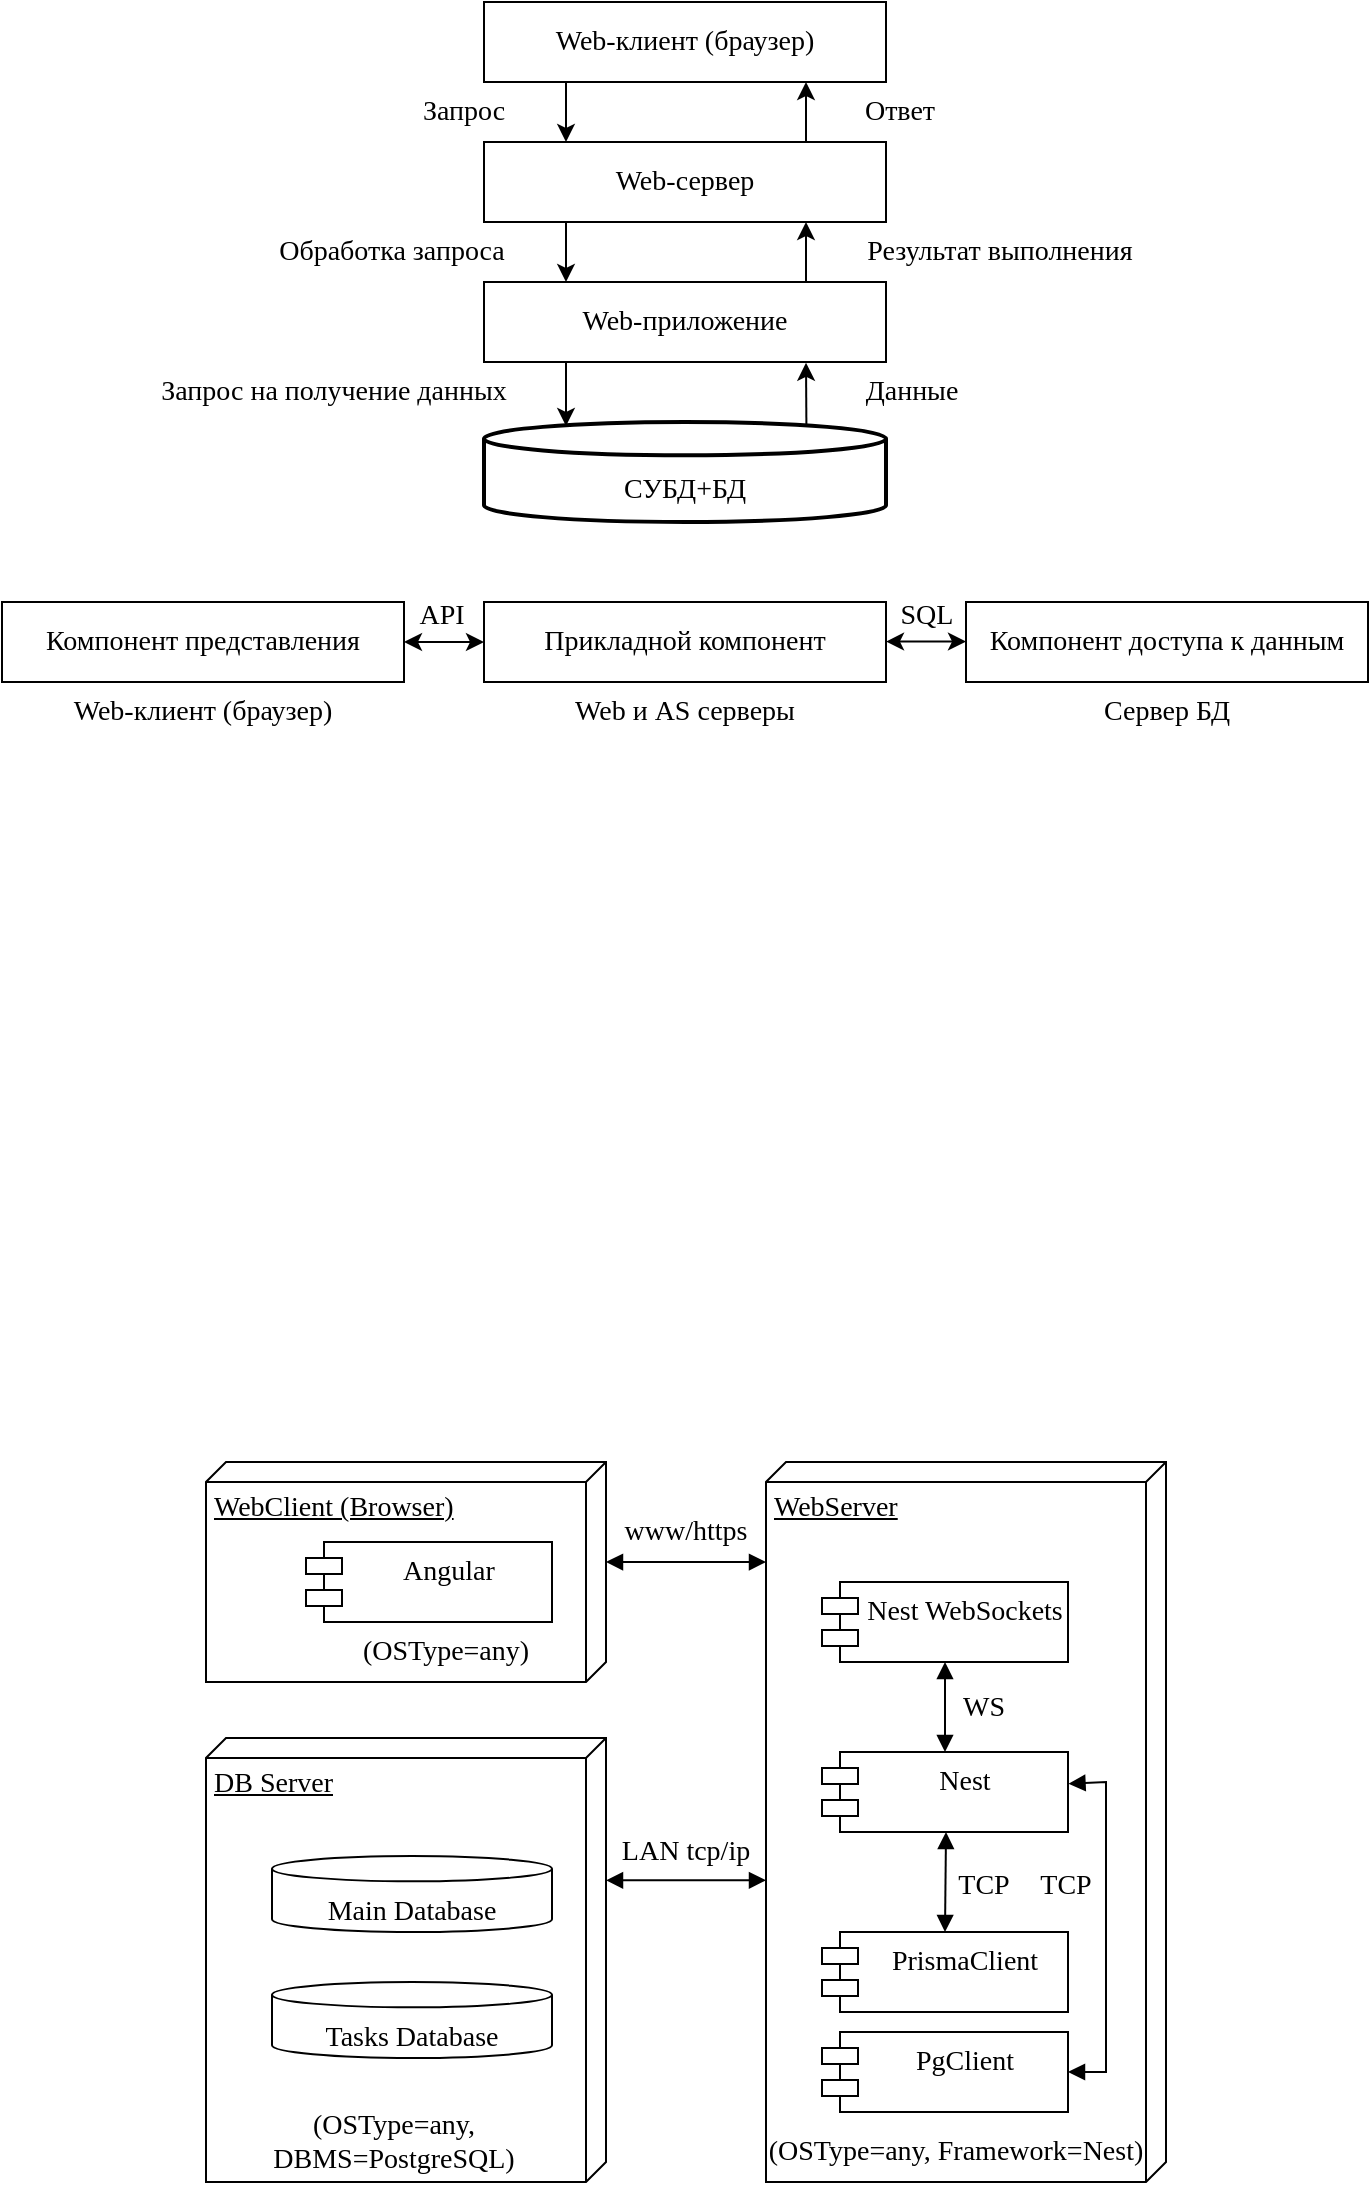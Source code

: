 <mxfile version="21.3.0" type="device">
  <diagram name="Страница 1" id="TZW22sQ7FZuwXQgcL7su">
    <mxGraphModel dx="1195" dy="657" grid="0" gridSize="10" guides="1" tooltips="1" connect="1" arrows="1" fold="1" page="1" pageScale="1" pageWidth="827" pageHeight="1169" math="0" shadow="0">
      <root>
        <mxCell id="0" />
        <mxCell id="1" parent="0" />
        <mxCell id="z5t8IHFIO30qfRczuExm-2" value="&lt;br style=&quot;font-size: 14px;&quot;&gt;СУБД+БД" style="strokeWidth=2;html=1;shape=mxgraph.flowchart.database;whiteSpace=wrap;fontFamily=Times New Roman;fontSize=14;" parent="1" vertex="1">
          <mxGeometry x="319" y="670" width="201" height="50" as="geometry" />
        </mxCell>
        <mxCell id="z5t8IHFIO30qfRczuExm-5" value="Web-приложение" style="rounded=0;whiteSpace=wrap;html=1;fontFamily=Times New Roman;fontSize=14;" parent="1" vertex="1">
          <mxGeometry x="319" y="600" width="201" height="40" as="geometry" />
        </mxCell>
        <mxCell id="z5t8IHFIO30qfRczuExm-6" value="Web-сервер" style="rounded=0;whiteSpace=wrap;html=1;fontFamily=Times New Roman;fontSize=14;" parent="1" vertex="1">
          <mxGeometry x="319" y="530" width="201" height="40" as="geometry" />
        </mxCell>
        <mxCell id="z5t8IHFIO30qfRczuExm-7" value="Web-клиент (браузер)" style="rounded=0;whiteSpace=wrap;html=1;fontFamily=Times New Roman;fontSize=14;" parent="1" vertex="1">
          <mxGeometry x="319" y="460" width="201" height="40" as="geometry" />
        </mxCell>
        <mxCell id="z5t8IHFIO30qfRczuExm-8" value="" style="endArrow=classic;html=1;rounded=0;exitX=0.802;exitY=0.031;exitDx=0;exitDy=0;exitPerimeter=0;entryX=0.801;entryY=1.01;entryDx=0;entryDy=0;entryPerimeter=0;" parent="1" source="z5t8IHFIO30qfRczuExm-2" target="z5t8IHFIO30qfRczuExm-5" edge="1">
          <mxGeometry width="50" height="50" relative="1" as="geometry">
            <mxPoint x="390" y="620" as="sourcePoint" />
            <mxPoint x="440" y="570" as="targetPoint" />
          </mxGeometry>
        </mxCell>
        <mxCell id="z5t8IHFIO30qfRczuExm-9" value="" style="endArrow=classic;html=1;rounded=0;exitX=0.802;exitY=0.031;exitDx=0;exitDy=0;exitPerimeter=0;entryX=0.801;entryY=1.01;entryDx=0;entryDy=0;entryPerimeter=0;" parent="1" edge="1">
          <mxGeometry width="50" height="50" relative="1" as="geometry">
            <mxPoint x="360" y="640" as="sourcePoint" />
            <mxPoint x="360" y="672" as="targetPoint" />
          </mxGeometry>
        </mxCell>
        <mxCell id="z5t8IHFIO30qfRczuExm-10" value="" style="endArrow=classic;html=1;rounded=0;" parent="1" edge="1">
          <mxGeometry width="50" height="50" relative="1" as="geometry">
            <mxPoint x="480" y="600" as="sourcePoint" />
            <mxPoint x="480" y="570" as="targetPoint" />
          </mxGeometry>
        </mxCell>
        <mxCell id="z5t8IHFIO30qfRczuExm-11" value="" style="endArrow=classic;html=1;rounded=0;" parent="1" edge="1">
          <mxGeometry width="50" height="50" relative="1" as="geometry">
            <mxPoint x="480" y="530" as="sourcePoint" />
            <mxPoint x="480" y="500" as="targetPoint" />
          </mxGeometry>
        </mxCell>
        <mxCell id="z5t8IHFIO30qfRczuExm-12" value="" style="endArrow=classic;html=1;rounded=0;" parent="1" edge="1">
          <mxGeometry width="50" height="50" relative="1" as="geometry">
            <mxPoint x="360" y="570" as="sourcePoint" />
            <mxPoint x="360" y="600" as="targetPoint" />
          </mxGeometry>
        </mxCell>
        <mxCell id="z5t8IHFIO30qfRczuExm-13" value="" style="endArrow=classic;html=1;rounded=0;" parent="1" edge="1">
          <mxGeometry width="50" height="50" relative="1" as="geometry">
            <mxPoint x="360" y="500" as="sourcePoint" />
            <mxPoint x="360" y="530" as="targetPoint" />
          </mxGeometry>
        </mxCell>
        <mxCell id="z5t8IHFIO30qfRczuExm-14" value="Запрос" style="text;html=1;strokeColor=none;fillColor=none;align=center;verticalAlign=middle;whiteSpace=wrap;rounded=0;fontFamily=Times New Roman;fontSize=14;" parent="1" vertex="1">
          <mxGeometry x="279" y="500" width="60" height="30" as="geometry" />
        </mxCell>
        <mxCell id="z5t8IHFIO30qfRczuExm-15" value="Обработка запроса" style="text;html=1;strokeColor=none;fillColor=none;align=center;verticalAlign=middle;whiteSpace=wrap;rounded=0;fontFamily=Times New Roman;fontSize=14;" parent="1" vertex="1">
          <mxGeometry x="203" y="570" width="140" height="30" as="geometry" />
        </mxCell>
        <mxCell id="z5t8IHFIO30qfRczuExm-16" value="Запрос на получение данных" style="text;html=1;strokeColor=none;fillColor=none;align=center;verticalAlign=middle;whiteSpace=wrap;rounded=0;fontFamily=Times New Roman;fontSize=14;" parent="1" vertex="1">
          <mxGeometry x="149" y="640" width="190" height="30" as="geometry" />
        </mxCell>
        <mxCell id="z5t8IHFIO30qfRczuExm-17" value="Данные" style="text;html=1;strokeColor=none;fillColor=none;align=center;verticalAlign=middle;whiteSpace=wrap;rounded=0;fontFamily=Times New Roman;fontSize=14;" parent="1" vertex="1">
          <mxGeometry x="438" y="640" width="190" height="30" as="geometry" />
        </mxCell>
        <mxCell id="z5t8IHFIO30qfRczuExm-18" value="Результат выполнения" style="text;html=1;strokeColor=none;fillColor=none;align=center;verticalAlign=middle;whiteSpace=wrap;rounded=0;fontFamily=Times New Roman;fontSize=14;" parent="1" vertex="1">
          <mxGeometry x="482" y="570" width="190" height="30" as="geometry" />
        </mxCell>
        <mxCell id="z5t8IHFIO30qfRczuExm-19" value="Ответ" style="text;html=1;strokeColor=none;fillColor=none;align=center;verticalAlign=middle;whiteSpace=wrap;rounded=0;fontFamily=Times New Roman;fontSize=14;" parent="1" vertex="1">
          <mxGeometry x="488" y="500" width="78" height="30" as="geometry" />
        </mxCell>
        <mxCell id="z5t8IHFIO30qfRczuExm-20" value="Компонент представления" style="rounded=0;whiteSpace=wrap;html=1;fontFamily=Times New Roman;fontSize=14;" parent="1" vertex="1">
          <mxGeometry x="78" y="760" width="201" height="40" as="geometry" />
        </mxCell>
        <mxCell id="z5t8IHFIO30qfRczuExm-22" value="Прикладной компонент" style="rounded=0;whiteSpace=wrap;html=1;fontFamily=Times New Roman;fontSize=14;" parent="1" vertex="1">
          <mxGeometry x="319" y="760" width="201" height="40" as="geometry" />
        </mxCell>
        <mxCell id="z5t8IHFIO30qfRczuExm-23" value="Компонент доступа к данным" style="rounded=0;whiteSpace=wrap;html=1;fontFamily=Times New Roman;fontSize=14;" parent="1" vertex="1">
          <mxGeometry x="560" y="760" width="201" height="40" as="geometry" />
        </mxCell>
        <mxCell id="z5t8IHFIO30qfRczuExm-24" value="Web-клиент (браузер)" style="text;html=1;strokeColor=none;fillColor=none;align=center;verticalAlign=middle;whiteSpace=wrap;rounded=0;fontFamily=Times New Roman;fontSize=14;" parent="1" vertex="1">
          <mxGeometry x="78" y="800" width="201" height="30" as="geometry" />
        </mxCell>
        <mxCell id="z5t8IHFIO30qfRczuExm-25" value="Web и AS серверы" style="text;html=1;strokeColor=none;fillColor=none;align=center;verticalAlign=middle;whiteSpace=wrap;rounded=0;fontFamily=Times New Roman;fontSize=14;" parent="1" vertex="1">
          <mxGeometry x="319" y="800" width="201" height="30" as="geometry" />
        </mxCell>
        <mxCell id="z5t8IHFIO30qfRczuExm-26" value="Сервер БД" style="text;html=1;strokeColor=none;fillColor=none;align=center;verticalAlign=middle;whiteSpace=wrap;rounded=0;fontFamily=Times New Roman;fontSize=14;" parent="1" vertex="1">
          <mxGeometry x="560" y="800" width="201" height="30" as="geometry" />
        </mxCell>
        <mxCell id="z5t8IHFIO30qfRczuExm-27" value="" style="endArrow=classic;startArrow=classic;html=1;rounded=0;exitX=1;exitY=0.5;exitDx=0;exitDy=0;entryX=0;entryY=0.5;entryDx=0;entryDy=0;" parent="1" source="z5t8IHFIO30qfRczuExm-20" target="z5t8IHFIO30qfRczuExm-22" edge="1">
          <mxGeometry width="50" height="50" relative="1" as="geometry">
            <mxPoint x="360" y="770" as="sourcePoint" />
            <mxPoint x="410" y="720" as="targetPoint" />
          </mxGeometry>
        </mxCell>
        <mxCell id="z5t8IHFIO30qfRczuExm-28" value="" style="endArrow=classic;startArrow=classic;html=1;rounded=0;exitX=1;exitY=0.5;exitDx=0;exitDy=0;entryX=0;entryY=0.5;entryDx=0;entryDy=0;" parent="1" edge="1">
          <mxGeometry width="50" height="50" relative="1" as="geometry">
            <mxPoint x="520" y="779.76" as="sourcePoint" />
            <mxPoint x="560" y="779.76" as="targetPoint" />
          </mxGeometry>
        </mxCell>
        <mxCell id="z5t8IHFIO30qfRczuExm-29" value="API" style="text;html=1;strokeColor=none;fillColor=none;align=center;verticalAlign=middle;whiteSpace=wrap;rounded=0;fontFamily=Times New Roman;fontSize=14;" parent="1" vertex="1">
          <mxGeometry x="272" y="752" width="52" height="30" as="geometry" />
        </mxCell>
        <mxCell id="z5t8IHFIO30qfRczuExm-30" value="SQL" style="text;html=1;strokeColor=none;fillColor=none;align=center;verticalAlign=middle;whiteSpace=wrap;rounded=0;fontFamily=Times New Roman;fontSize=14;" parent="1" vertex="1">
          <mxGeometry x="514" y="752" width="53" height="30" as="geometry" />
        </mxCell>
        <mxCell id="e3UFyAE7SgXKgBMSuxWt-1" value="WebClient (Browser)" style="verticalAlign=top;align=left;spacingTop=8;spacingLeft=2;spacingRight=12;shape=cube;size=10;direction=south;fontStyle=4;html=1;whiteSpace=wrap;fontFamily=Times New Roman;fontSize=14;" vertex="1" parent="1">
          <mxGeometry x="180" y="1190" width="200" height="110" as="geometry" />
        </mxCell>
        <mxCell id="e3UFyAE7SgXKgBMSuxWt-2" value="Angular" style="shape=module;align=left;spacingLeft=20;align=center;verticalAlign=top;whiteSpace=wrap;html=1;jettyWidth=18;jettyHeight=8;fontFamily=Times New Roman;fontSize=14;" vertex="1" parent="1">
          <mxGeometry x="230" y="1230" width="123" height="40" as="geometry" />
        </mxCell>
        <mxCell id="e3UFyAE7SgXKgBMSuxWt-3" value="(OSType=any)" style="text;html=1;strokeColor=none;fillColor=none;align=center;verticalAlign=middle;whiteSpace=wrap;rounded=0;fontFamily=Times New Roman;fontSize=14;" vertex="1" parent="1">
          <mxGeometry x="270" y="1270" width="60" height="30" as="geometry" />
        </mxCell>
        <mxCell id="e3UFyAE7SgXKgBMSuxWt-5" value="WebServer" style="verticalAlign=top;align=left;spacingTop=8;spacingLeft=2;spacingRight=12;shape=cube;size=10;direction=south;fontStyle=4;html=1;whiteSpace=wrap;fontFamily=Times New Roman;fontSize=14;" vertex="1" parent="1">
          <mxGeometry x="460" y="1190" width="200" height="360" as="geometry" />
        </mxCell>
        <mxCell id="e3UFyAE7SgXKgBMSuxWt-10" value="Nest" style="shape=module;align=left;spacingLeft=20;align=center;verticalAlign=top;whiteSpace=wrap;html=1;jettyWidth=18;jettyHeight=8;fontFamily=Times New Roman;fontSize=14;" vertex="1" parent="1">
          <mxGeometry x="488" y="1335" width="123" height="40" as="geometry" />
        </mxCell>
        <mxCell id="e3UFyAE7SgXKgBMSuxWt-11" value="Nest WebSockets" style="shape=module;align=left;spacingLeft=20;align=center;verticalAlign=top;whiteSpace=wrap;html=1;jettyWidth=18;jettyHeight=8;fontFamily=Times New Roman;fontSize=14;" vertex="1" parent="1">
          <mxGeometry x="488" y="1250" width="123" height="40" as="geometry" />
        </mxCell>
        <mxCell id="e3UFyAE7SgXKgBMSuxWt-12" value="PrismaClient" style="shape=module;align=left;spacingLeft=20;align=center;verticalAlign=top;whiteSpace=wrap;html=1;jettyWidth=18;jettyHeight=8;fontFamily=Times New Roman;fontSize=14;" vertex="1" parent="1">
          <mxGeometry x="488" y="1425" width="123" height="40" as="geometry" />
        </mxCell>
        <mxCell id="e3UFyAE7SgXKgBMSuxWt-13" value="PgClient" style="shape=module;align=left;spacingLeft=20;align=center;verticalAlign=top;whiteSpace=wrap;html=1;jettyWidth=18;jettyHeight=8;fontFamily=Times New Roman;fontSize=14;" vertex="1" parent="1">
          <mxGeometry x="488" y="1475" width="123" height="40" as="geometry" />
        </mxCell>
        <mxCell id="e3UFyAE7SgXKgBMSuxWt-14" value="" style="endArrow=block;startArrow=block;endFill=1;startFill=1;html=1;rounded=0;exitX=0.5;exitY=1;exitDx=0;exitDy=0;entryX=0.5;entryY=0;entryDx=0;entryDy=0;fontFamily=Times New Roman;fontSize=14;" edge="1" parent="1" source="e3UFyAE7SgXKgBMSuxWt-11" target="e3UFyAE7SgXKgBMSuxWt-10">
          <mxGeometry width="160" relative="1" as="geometry">
            <mxPoint x="480" y="1430" as="sourcePoint" />
            <mxPoint x="640" y="1430" as="targetPoint" />
          </mxGeometry>
        </mxCell>
        <mxCell id="e3UFyAE7SgXKgBMSuxWt-15" value="WS" style="text;html=1;strokeColor=none;fillColor=none;align=center;verticalAlign=middle;whiteSpace=wrap;rounded=0;fontFamily=Times New Roman;fontSize=14;" vertex="1" parent="1">
          <mxGeometry x="539" y="1298" width="60" height="30" as="geometry" />
        </mxCell>
        <mxCell id="e3UFyAE7SgXKgBMSuxWt-16" value="" style="endArrow=block;startArrow=block;endFill=1;startFill=1;html=1;rounded=0;exitX=0.5;exitY=1;exitDx=0;exitDy=0;entryX=0.5;entryY=0;entryDx=0;entryDy=0;fontFamily=Times New Roman;fontSize=14;" edge="1" parent="1" target="e3UFyAE7SgXKgBMSuxWt-12">
          <mxGeometry width="160" relative="1" as="geometry">
            <mxPoint x="550" y="1375" as="sourcePoint" />
            <mxPoint x="550" y="1420" as="targetPoint" />
          </mxGeometry>
        </mxCell>
        <mxCell id="e3UFyAE7SgXKgBMSuxWt-17" value="TCP" style="text;html=1;strokeColor=none;fillColor=none;align=center;verticalAlign=middle;whiteSpace=wrap;rounded=0;fontFamily=Times New Roman;fontSize=14;" vertex="1" parent="1">
          <mxGeometry x="539" y="1387" width="60" height="30" as="geometry" />
        </mxCell>
        <mxCell id="e3UFyAE7SgXKgBMSuxWt-18" value="" style="endArrow=block;startArrow=block;endFill=1;startFill=1;html=1;rounded=0;exitX=1.002;exitY=0.397;exitDx=0;exitDy=0;entryX=1;entryY=0.5;entryDx=0;entryDy=0;fontFamily=Times New Roman;fontSize=14;exitPerimeter=0;" edge="1" parent="1" source="e3UFyAE7SgXKgBMSuxWt-10" target="e3UFyAE7SgXKgBMSuxWt-13">
          <mxGeometry width="160" relative="1" as="geometry">
            <mxPoint x="560" y="1385" as="sourcePoint" />
            <mxPoint x="559" y="1435" as="targetPoint" />
            <Array as="points">
              <mxPoint x="630" y="1350" />
              <mxPoint x="630" y="1420" />
              <mxPoint x="630" y="1495" />
            </Array>
          </mxGeometry>
        </mxCell>
        <mxCell id="e3UFyAE7SgXKgBMSuxWt-19" value="TCP" style="text;html=1;strokeColor=none;fillColor=none;align=center;verticalAlign=middle;whiteSpace=wrap;rounded=0;fontFamily=Times New Roman;fontSize=14;" vertex="1" parent="1">
          <mxGeometry x="580" y="1387" width="60" height="30" as="geometry" />
        </mxCell>
        <mxCell id="e3UFyAE7SgXKgBMSuxWt-20" value="DB Server" style="verticalAlign=top;align=left;spacingTop=8;spacingLeft=2;spacingRight=12;shape=cube;size=10;direction=south;fontStyle=4;html=1;whiteSpace=wrap;fontFamily=Times New Roman;fontSize=14;" vertex="1" parent="1">
          <mxGeometry x="180" y="1328" width="200" height="222" as="geometry" />
        </mxCell>
        <mxCell id="e3UFyAE7SgXKgBMSuxWt-23" value="&lt;br&gt;Main Database" style="strokeWidth=1;html=1;shape=mxgraph.flowchart.database;whiteSpace=wrap;fontFamily=Times New Roman;fontSize=14;" vertex="1" parent="1">
          <mxGeometry x="213" y="1387" width="140" height="38" as="geometry" />
        </mxCell>
        <mxCell id="e3UFyAE7SgXKgBMSuxWt-24" value="&lt;br&gt;Tasks Database" style="strokeWidth=1;html=1;shape=mxgraph.flowchart.database;whiteSpace=wrap;fontFamily=Times New Roman;fontSize=14;" vertex="1" parent="1">
          <mxGeometry x="213" y="1450" width="140" height="38" as="geometry" />
        </mxCell>
        <mxCell id="e3UFyAE7SgXKgBMSuxWt-26" value="" style="endArrow=block;startArrow=block;endFill=1;startFill=1;html=1;rounded=0;exitX=0;exitY=0;exitDx=50;exitDy=0;fontFamily=Times New Roman;fontSize=14;exitPerimeter=0;entryX=0.139;entryY=1;entryDx=0;entryDy=0;entryPerimeter=0;" edge="1" parent="1" source="e3UFyAE7SgXKgBMSuxWt-1" target="e3UFyAE7SgXKgBMSuxWt-5">
          <mxGeometry width="160" relative="1" as="geometry">
            <mxPoint x="419.17" y="1260" as="sourcePoint" />
            <mxPoint x="450" y="1250" as="targetPoint" />
          </mxGeometry>
        </mxCell>
        <mxCell id="e3UFyAE7SgXKgBMSuxWt-27" value="" style="endArrow=block;startArrow=block;endFill=1;startFill=1;html=1;rounded=0;exitX=0;exitY=0;exitDx=50;exitDy=0;fontFamily=Times New Roman;fontSize=14;exitPerimeter=0;entryX=0.139;entryY=1;entryDx=0;entryDy=0;entryPerimeter=0;" edge="1" parent="1">
          <mxGeometry width="160" relative="1" as="geometry">
            <mxPoint x="380" y="1399.17" as="sourcePoint" />
            <mxPoint x="460" y="1399.17" as="targetPoint" />
          </mxGeometry>
        </mxCell>
        <mxCell id="e3UFyAE7SgXKgBMSuxWt-28" value="(OSType=any, Framework=Nest)" style="text;html=1;strokeColor=none;fillColor=none;align=center;verticalAlign=middle;whiteSpace=wrap;rounded=0;fontFamily=Times New Roman;fontSize=14;" vertex="1" parent="1">
          <mxGeometry x="460" y="1520" width="190" height="30" as="geometry" />
        </mxCell>
        <mxCell id="e3UFyAE7SgXKgBMSuxWt-29" value="(OSType=any, DBMS=PostgreSQL)" style="text;html=1;strokeColor=none;fillColor=none;align=center;verticalAlign=middle;whiteSpace=wrap;rounded=0;fontFamily=Times New Roman;fontSize=14;" vertex="1" parent="1">
          <mxGeometry x="179" y="1515" width="190" height="30" as="geometry" />
        </mxCell>
        <mxCell id="e3UFyAE7SgXKgBMSuxWt-30" value="www/https" style="text;html=1;strokeColor=none;fillColor=none;align=center;verticalAlign=middle;whiteSpace=wrap;rounded=0;fontFamily=Times New Roman;fontSize=14;" vertex="1" parent="1">
          <mxGeometry x="390" y="1210" width="60" height="30" as="geometry" />
        </mxCell>
        <mxCell id="e3UFyAE7SgXKgBMSuxWt-31" value="LAN tcp/ip" style="text;html=1;strokeColor=none;fillColor=none;align=center;verticalAlign=middle;whiteSpace=wrap;rounded=0;fontFamily=Times New Roman;fontSize=14;" vertex="1" parent="1">
          <mxGeometry x="385" y="1370" width="70" height="30" as="geometry" />
        </mxCell>
      </root>
    </mxGraphModel>
  </diagram>
</mxfile>
